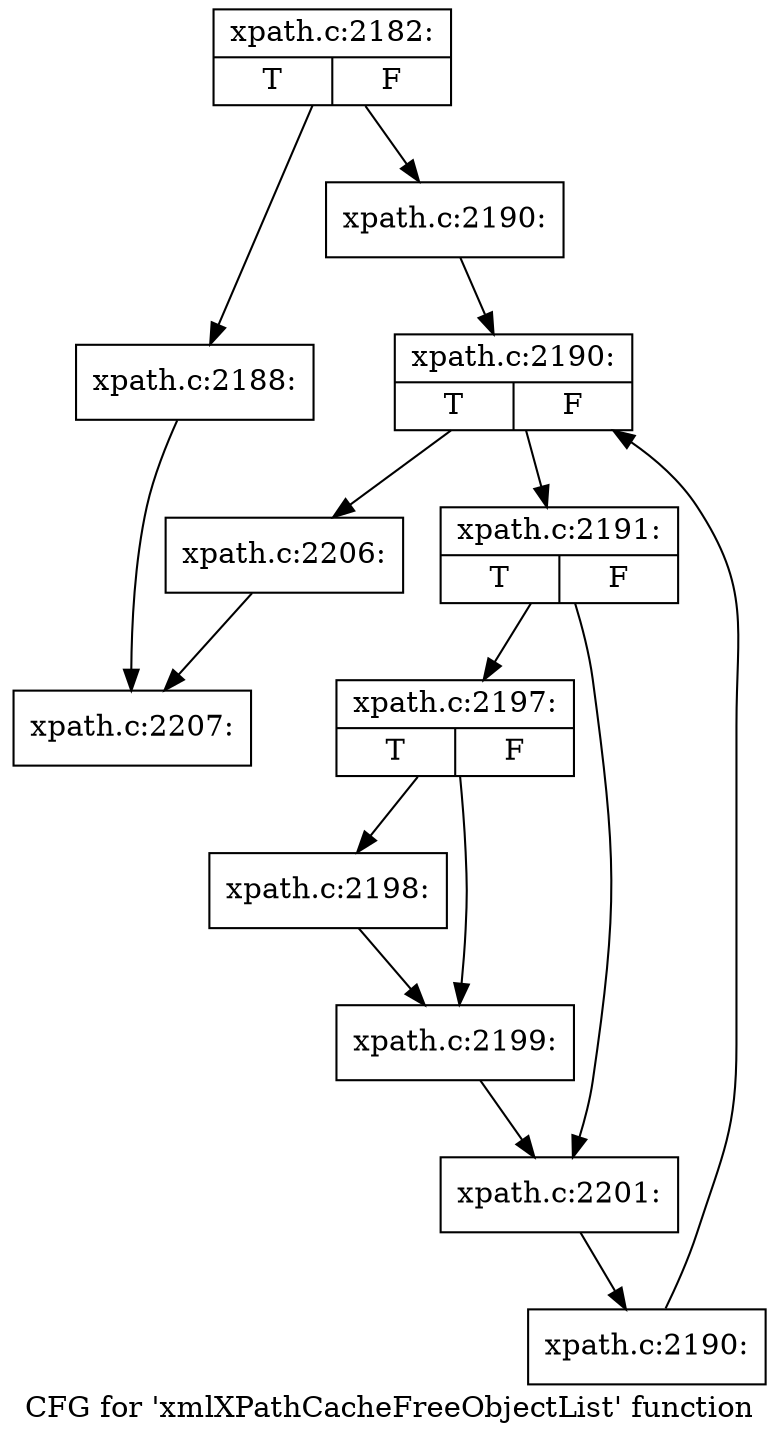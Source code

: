 digraph "CFG for 'xmlXPathCacheFreeObjectList' function" {
	label="CFG for 'xmlXPathCacheFreeObjectList' function";

	Node0x4d543c0 [shape=record,label="{xpath.c:2182:|{<s0>T|<s1>F}}"];
	Node0x4d543c0 -> Node0x4d54850;
	Node0x4d543c0 -> Node0x4d57c90;
	Node0x4d54850 [shape=record,label="{xpath.c:2188:}"];
	Node0x4d54850 -> Node0x4d548a0;
	Node0x4d57c90 [shape=record,label="{xpath.c:2190:}"];
	Node0x4d57c90 -> Node0x4d580e0;
	Node0x4d580e0 [shape=record,label="{xpath.c:2190:|{<s0>T|<s1>F}}"];
	Node0x4d580e0 -> Node0x4d583e0;
	Node0x4d580e0 -> Node0x4d57f40;
	Node0x4d583e0 [shape=record,label="{xpath.c:2191:|{<s0>T|<s1>F}}"];
	Node0x4d583e0 -> Node0x4d58cb0;
	Node0x4d583e0 -> Node0x4d58d00;
	Node0x4d58cb0 [shape=record,label="{xpath.c:2197:|{<s0>T|<s1>F}}"];
	Node0x4d58cb0 -> Node0x4d591f0;
	Node0x4d58cb0 -> Node0x4d59240;
	Node0x4d591f0 [shape=record,label="{xpath.c:2198:}"];
	Node0x4d591f0 -> Node0x4d59240;
	Node0x4d59240 [shape=record,label="{xpath.c:2199:}"];
	Node0x4d59240 -> Node0x4d58d00;
	Node0x4d58d00 [shape=record,label="{xpath.c:2201:}"];
	Node0x4d58d00 -> Node0x4d58350;
	Node0x4d58350 [shape=record,label="{xpath.c:2190:}"];
	Node0x4d58350 -> Node0x4d580e0;
	Node0x4d57f40 [shape=record,label="{xpath.c:2206:}"];
	Node0x4d57f40 -> Node0x4d548a0;
	Node0x4d548a0 [shape=record,label="{xpath.c:2207:}"];
}

